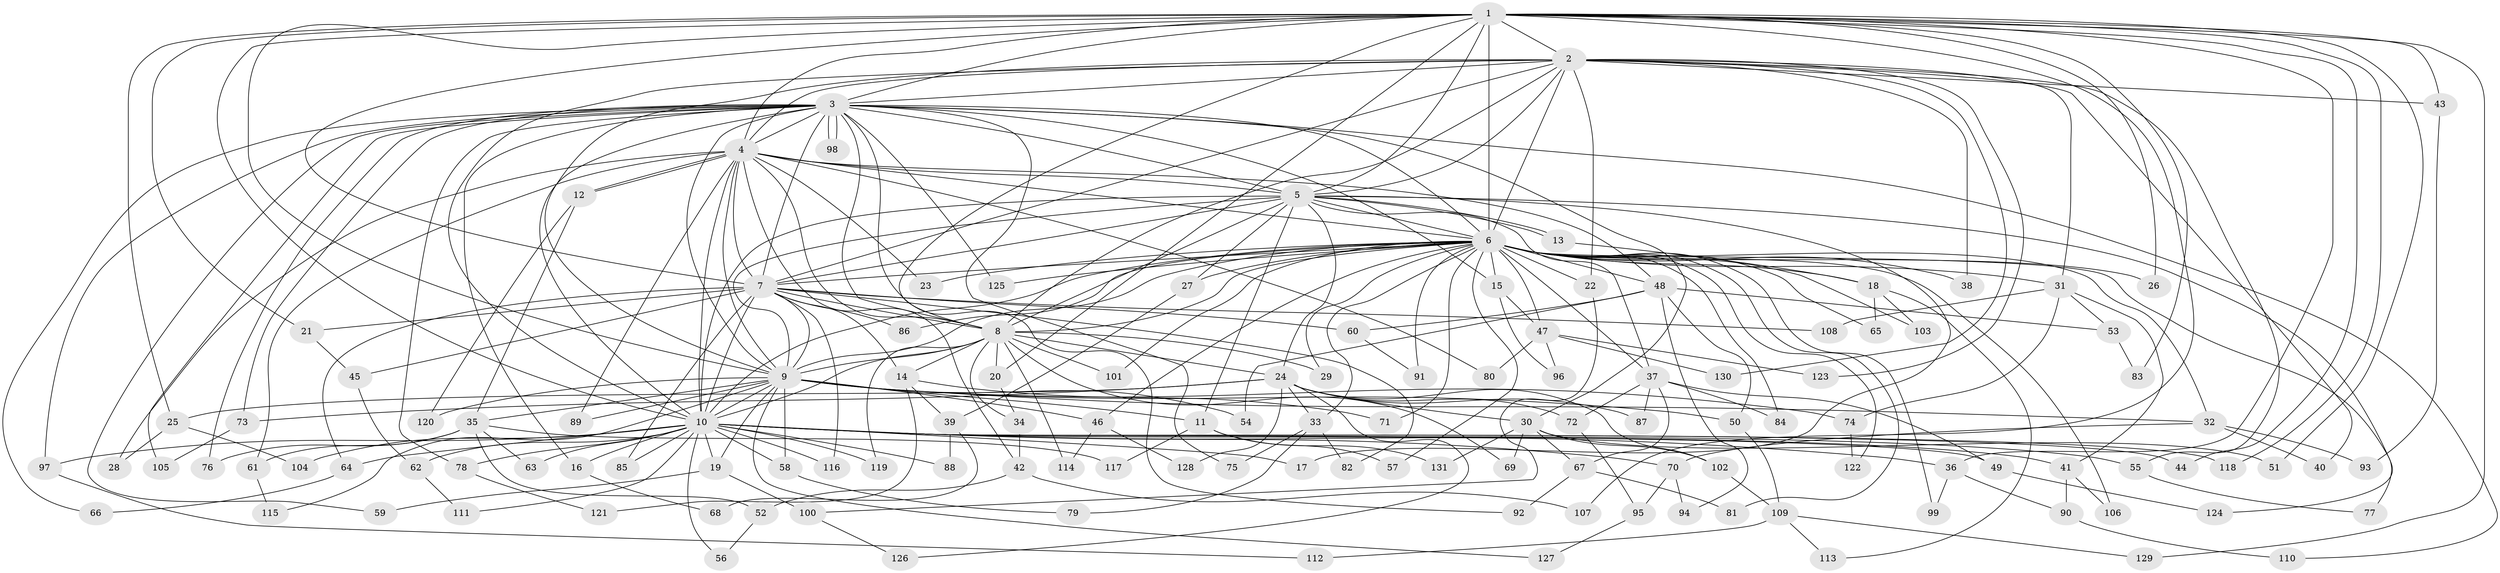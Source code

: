 // Generated by graph-tools (version 1.1) at 2025/14/03/09/25 04:14:09]
// undirected, 131 vertices, 287 edges
graph export_dot {
graph [start="1"]
  node [color=gray90,style=filled];
  1;
  2;
  3;
  4;
  5;
  6;
  7;
  8;
  9;
  10;
  11;
  12;
  13;
  14;
  15;
  16;
  17;
  18;
  19;
  20;
  21;
  22;
  23;
  24;
  25;
  26;
  27;
  28;
  29;
  30;
  31;
  32;
  33;
  34;
  35;
  36;
  37;
  38;
  39;
  40;
  41;
  42;
  43;
  44;
  45;
  46;
  47;
  48;
  49;
  50;
  51;
  52;
  53;
  54;
  55;
  56;
  57;
  58;
  59;
  60;
  61;
  62;
  63;
  64;
  65;
  66;
  67;
  68;
  69;
  70;
  71;
  72;
  73;
  74;
  75;
  76;
  77;
  78;
  79;
  80;
  81;
  82;
  83;
  84;
  85;
  86;
  87;
  88;
  89;
  90;
  91;
  92;
  93;
  94;
  95;
  96;
  97;
  98;
  99;
  100;
  101;
  102;
  103;
  104;
  105;
  106;
  107;
  108;
  109;
  110;
  111;
  112;
  113;
  114;
  115;
  116;
  117;
  118;
  119;
  120;
  121;
  122;
  123;
  124;
  125;
  126;
  127;
  128;
  129;
  130;
  131;
  1 -- 2;
  1 -- 3;
  1 -- 4;
  1 -- 5;
  1 -- 6;
  1 -- 7;
  1 -- 8;
  1 -- 9;
  1 -- 10;
  1 -- 20;
  1 -- 21;
  1 -- 25;
  1 -- 26;
  1 -- 36;
  1 -- 43;
  1 -- 44;
  1 -- 51;
  1 -- 83;
  1 -- 107;
  1 -- 118;
  1 -- 129;
  2 -- 3;
  2 -- 4;
  2 -- 5;
  2 -- 6;
  2 -- 7;
  2 -- 8;
  2 -- 9;
  2 -- 10;
  2 -- 22;
  2 -- 31;
  2 -- 38;
  2 -- 40;
  2 -- 43;
  2 -- 55;
  2 -- 123;
  2 -- 130;
  3 -- 4;
  3 -- 5;
  3 -- 6;
  3 -- 7;
  3 -- 8;
  3 -- 9;
  3 -- 10;
  3 -- 15;
  3 -- 16;
  3 -- 30;
  3 -- 59;
  3 -- 66;
  3 -- 73;
  3 -- 75;
  3 -- 76;
  3 -- 78;
  3 -- 92;
  3 -- 97;
  3 -- 98;
  3 -- 98;
  3 -- 105;
  3 -- 110;
  3 -- 125;
  4 -- 5;
  4 -- 6;
  4 -- 7;
  4 -- 8;
  4 -- 9;
  4 -- 10;
  4 -- 12;
  4 -- 12;
  4 -- 23;
  4 -- 28;
  4 -- 42;
  4 -- 48;
  4 -- 61;
  4 -- 80;
  4 -- 89;
  5 -- 6;
  5 -- 7;
  5 -- 8;
  5 -- 9;
  5 -- 10;
  5 -- 11;
  5 -- 13;
  5 -- 13;
  5 -- 17;
  5 -- 24;
  5 -- 27;
  5 -- 37;
  5 -- 124;
  6 -- 7;
  6 -- 8;
  6 -- 9;
  6 -- 10;
  6 -- 15;
  6 -- 18;
  6 -- 22;
  6 -- 23;
  6 -- 26;
  6 -- 27;
  6 -- 29;
  6 -- 31;
  6 -- 32;
  6 -- 33;
  6 -- 37;
  6 -- 38;
  6 -- 46;
  6 -- 47;
  6 -- 48;
  6 -- 57;
  6 -- 65;
  6 -- 71;
  6 -- 77;
  6 -- 81;
  6 -- 84;
  6 -- 86;
  6 -- 91;
  6 -- 99;
  6 -- 101;
  6 -- 103;
  6 -- 106;
  6 -- 122;
  6 -- 125;
  7 -- 8;
  7 -- 9;
  7 -- 10;
  7 -- 14;
  7 -- 21;
  7 -- 45;
  7 -- 60;
  7 -- 64;
  7 -- 82;
  7 -- 85;
  7 -- 86;
  7 -- 108;
  7 -- 116;
  8 -- 9;
  8 -- 10;
  8 -- 14;
  8 -- 20;
  8 -- 24;
  8 -- 29;
  8 -- 34;
  8 -- 69;
  8 -- 101;
  8 -- 114;
  8 -- 119;
  9 -- 10;
  9 -- 11;
  9 -- 19;
  9 -- 32;
  9 -- 35;
  9 -- 46;
  9 -- 50;
  9 -- 54;
  9 -- 58;
  9 -- 74;
  9 -- 89;
  9 -- 115;
  9 -- 120;
  9 -- 127;
  10 -- 16;
  10 -- 17;
  10 -- 19;
  10 -- 36;
  10 -- 41;
  10 -- 44;
  10 -- 49;
  10 -- 55;
  10 -- 56;
  10 -- 58;
  10 -- 62;
  10 -- 63;
  10 -- 64;
  10 -- 70;
  10 -- 78;
  10 -- 85;
  10 -- 88;
  10 -- 97;
  10 -- 104;
  10 -- 111;
  10 -- 116;
  10 -- 118;
  10 -- 119;
  11 -- 57;
  11 -- 117;
  11 -- 131;
  12 -- 35;
  12 -- 120;
  13 -- 18;
  14 -- 39;
  14 -- 71;
  14 -- 121;
  15 -- 47;
  15 -- 96;
  16 -- 68;
  18 -- 65;
  18 -- 103;
  18 -- 113;
  19 -- 59;
  19 -- 100;
  20 -- 34;
  21 -- 45;
  22 -- 100;
  24 -- 25;
  24 -- 30;
  24 -- 33;
  24 -- 72;
  24 -- 73;
  24 -- 87;
  24 -- 102;
  24 -- 126;
  24 -- 128;
  25 -- 28;
  25 -- 104;
  27 -- 39;
  30 -- 51;
  30 -- 67;
  30 -- 69;
  30 -- 102;
  30 -- 131;
  31 -- 41;
  31 -- 53;
  31 -- 74;
  31 -- 108;
  32 -- 40;
  32 -- 70;
  32 -- 93;
  33 -- 75;
  33 -- 79;
  33 -- 82;
  34 -- 42;
  35 -- 52;
  35 -- 61;
  35 -- 63;
  35 -- 76;
  35 -- 117;
  36 -- 90;
  36 -- 99;
  37 -- 49;
  37 -- 67;
  37 -- 72;
  37 -- 84;
  37 -- 87;
  39 -- 68;
  39 -- 88;
  41 -- 90;
  41 -- 106;
  42 -- 52;
  42 -- 107;
  43 -- 93;
  45 -- 62;
  46 -- 114;
  46 -- 128;
  47 -- 80;
  47 -- 96;
  47 -- 123;
  47 -- 130;
  48 -- 50;
  48 -- 53;
  48 -- 54;
  48 -- 60;
  48 -- 94;
  49 -- 124;
  50 -- 109;
  52 -- 56;
  53 -- 83;
  55 -- 77;
  58 -- 79;
  60 -- 91;
  61 -- 115;
  62 -- 111;
  64 -- 66;
  67 -- 81;
  67 -- 92;
  70 -- 94;
  70 -- 95;
  72 -- 95;
  73 -- 105;
  74 -- 122;
  78 -- 121;
  90 -- 110;
  95 -- 127;
  97 -- 112;
  100 -- 126;
  102 -- 109;
  109 -- 112;
  109 -- 113;
  109 -- 129;
}
